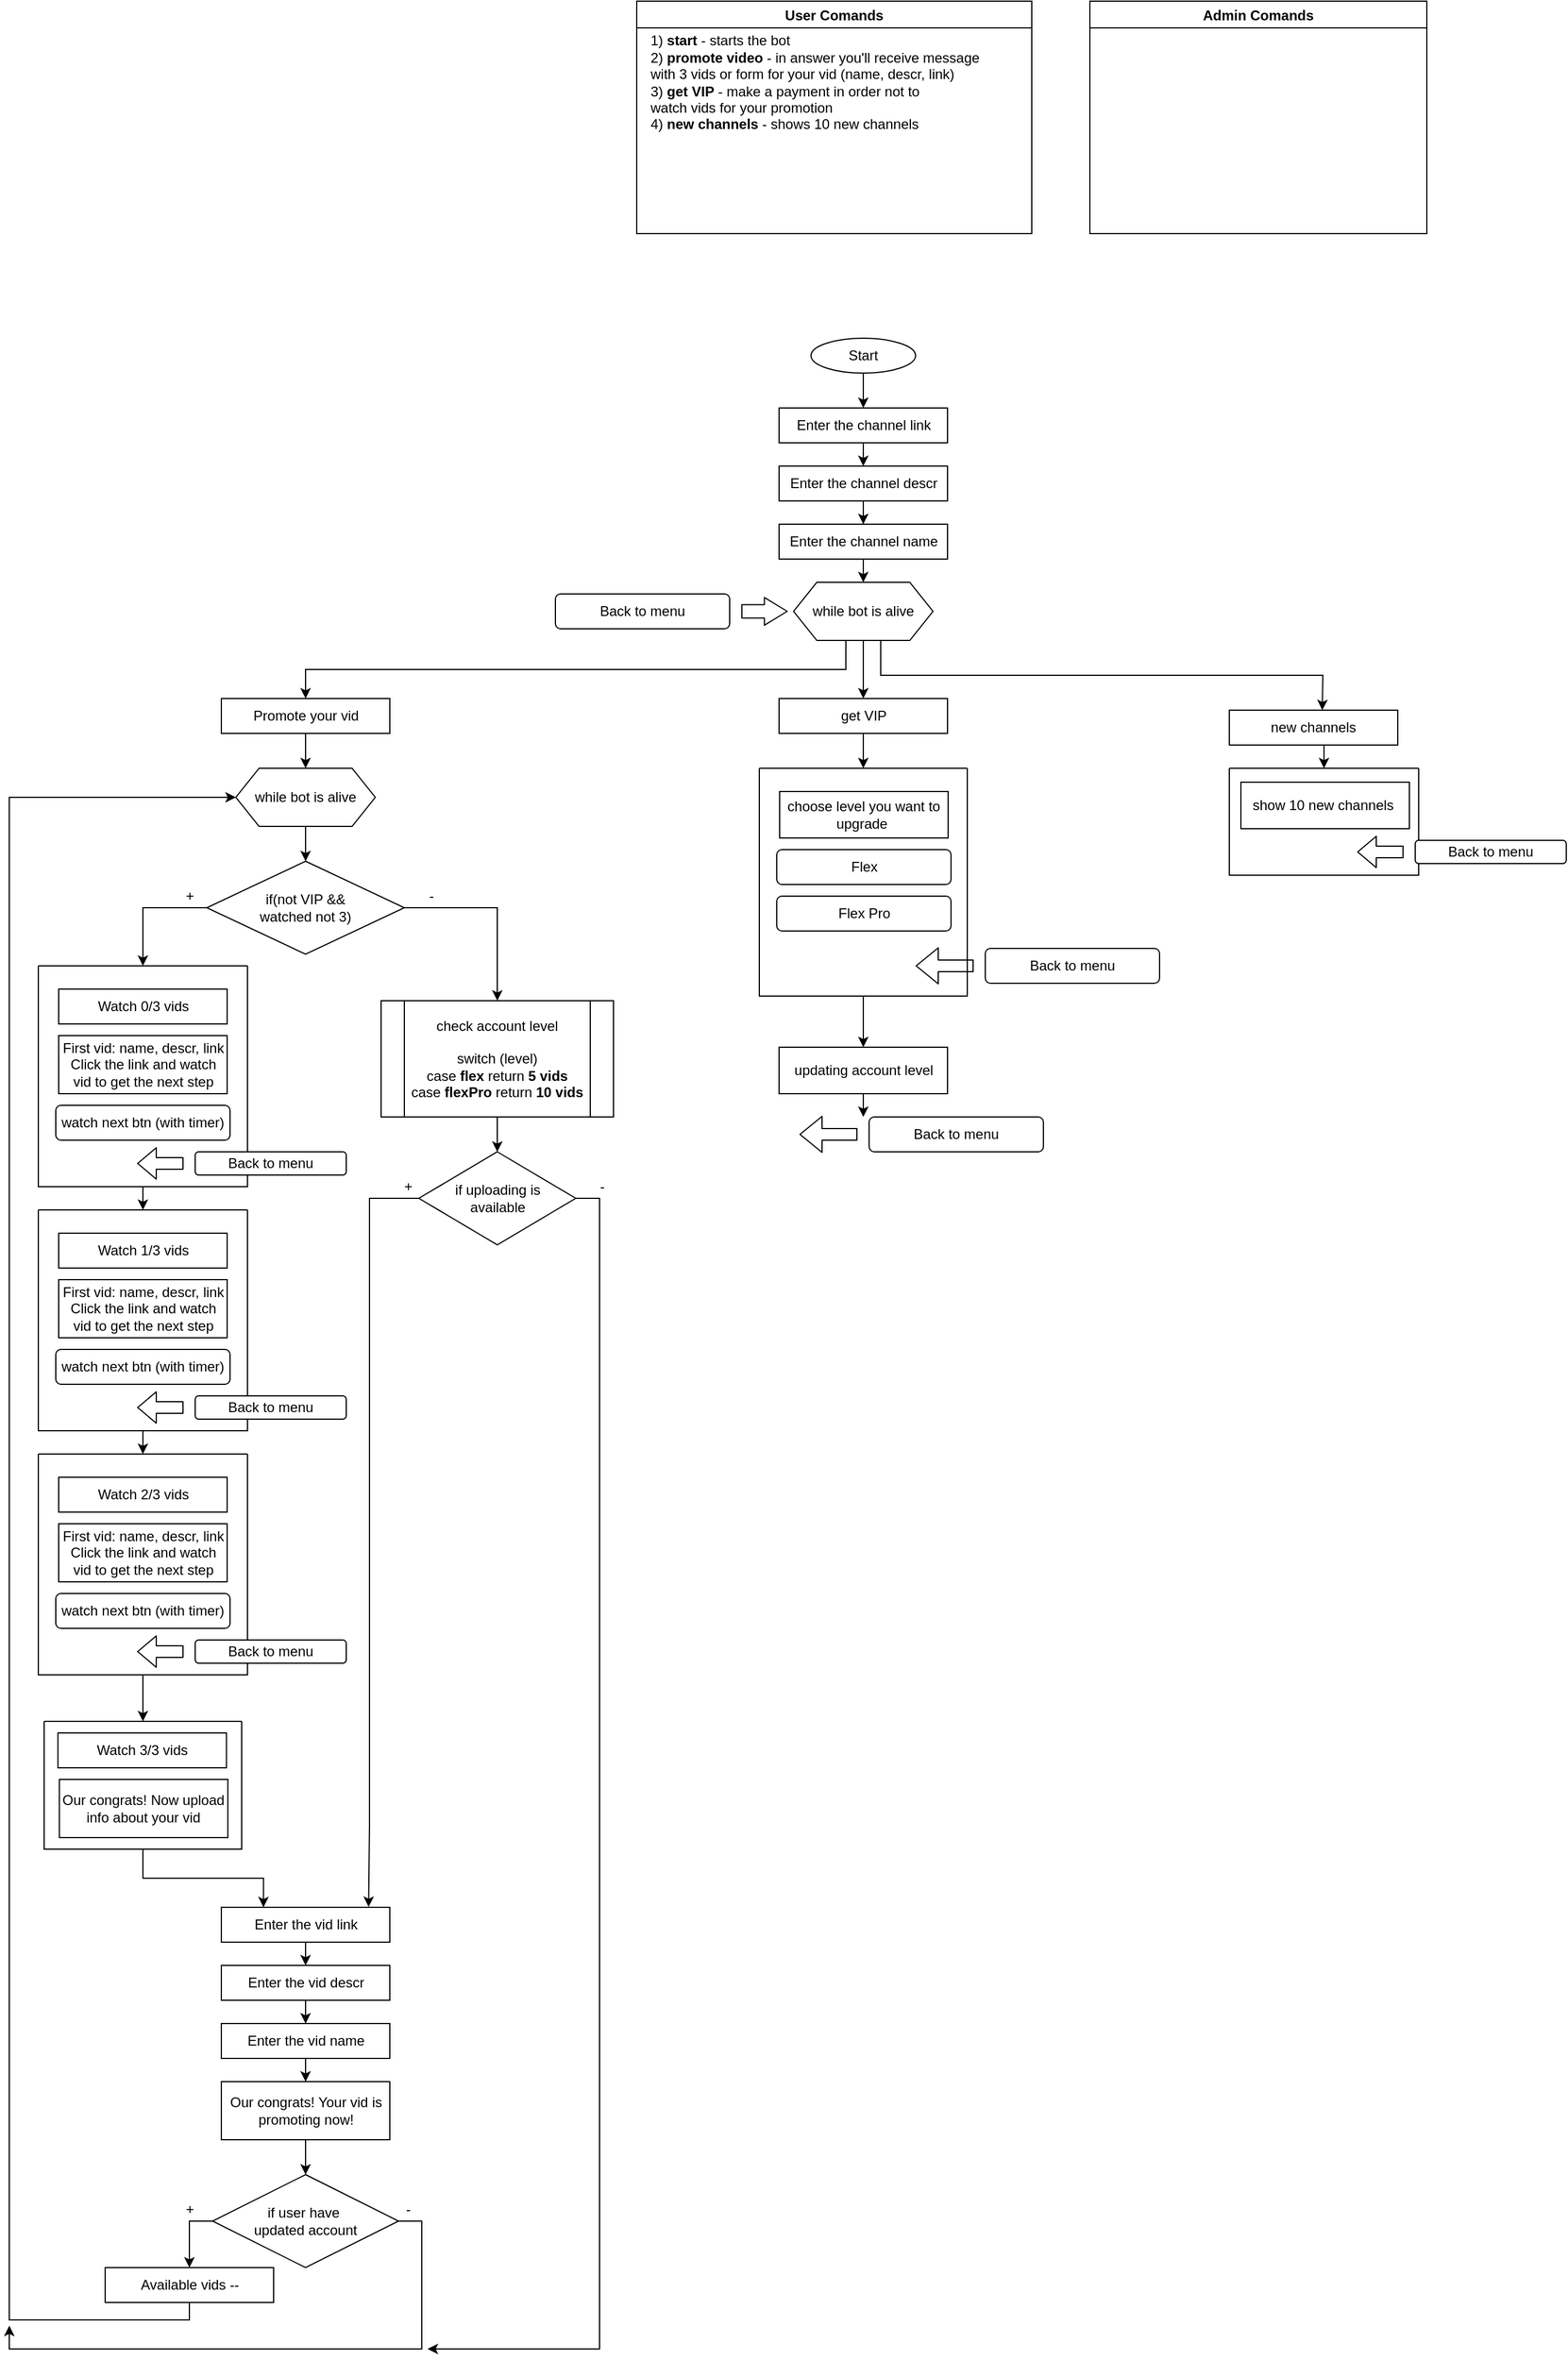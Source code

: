 <mxfile version="14.8.2" type="github">
  <diagram id="2JlSJU5_JV4PX27yQQXT" name="Page-1">
    <mxGraphModel dx="2910" dy="929" grid="1" gridSize="10" guides="1" tooltips="1" connect="1" arrows="1" fold="1" page="0" pageScale="1" pageWidth="827" pageHeight="1169" math="0" shadow="0">
      <root>
        <mxCell id="0" />
        <mxCell id="1" parent="0" />
        <mxCell id="bYdds7if1w0mErr0JuUY-1" value="User Comands" style="swimlane;" vertex="1" parent="1">
          <mxGeometry x="-440" y="120" width="340" height="200" as="geometry" />
        </mxCell>
        <mxCell id="bYdds7if1w0mErr0JuUY-2" value="1) &lt;b&gt;start&lt;/b&gt; - starts the bot&lt;br&gt;&lt;div&gt;2) &lt;b&gt;promote video&lt;/b&gt; - in answer you&#39;ll receive message&amp;nbsp;&lt;/div&gt;&lt;div&gt;&lt;span&gt;with 3 vids or form for your vid (name, descr, link)&lt;/span&gt;&lt;/div&gt;&lt;div&gt;3) &lt;b&gt;get VIP&lt;/b&gt;&amp;nbsp;- make a payment in order not to&amp;nbsp;&lt;/div&gt;&lt;div&gt;watch vids for your promotion&lt;/div&gt;&lt;div&gt;4) &lt;b&gt;new channels&lt;/b&gt;&amp;nbsp;- shows 10 new channels&lt;/div&gt;" style="text;html=1;align=left;verticalAlign=middle;resizable=0;points=[];autosize=1;strokeColor=none;" vertex="1" parent="bYdds7if1w0mErr0JuUY-1">
          <mxGeometry x="10" y="25" width="300" height="90" as="geometry" />
        </mxCell>
        <mxCell id="bYdds7if1w0mErr0JuUY-3" value="Admin Comands" style="swimlane;" vertex="1" parent="1">
          <mxGeometry x="-50" y="120" width="290" height="200" as="geometry" />
        </mxCell>
        <mxCell id="bYdds7if1w0mErr0JuUY-9" value="" style="edgeStyle=orthogonalEdgeStyle;rounded=0;orthogonalLoop=1;jettySize=auto;html=1;" edge="1" parent="1" source="bYdds7if1w0mErr0JuUY-5" target="bYdds7if1w0mErr0JuUY-8">
          <mxGeometry relative="1" as="geometry" />
        </mxCell>
        <mxCell id="bYdds7if1w0mErr0JuUY-5" value="Start" style="ellipse;whiteSpace=wrap;html=1;" vertex="1" parent="1">
          <mxGeometry x="-290" y="410" width="90" height="30" as="geometry" />
        </mxCell>
        <mxCell id="bYdds7if1w0mErr0JuUY-109" value="" style="edgeStyle=orthogonalEdgeStyle;rounded=0;orthogonalLoop=1;jettySize=auto;html=1;" edge="1" parent="1" source="bYdds7if1w0mErr0JuUY-6" target="bYdds7if1w0mErr0JuUY-97">
          <mxGeometry relative="1" as="geometry" />
        </mxCell>
        <mxCell id="bYdds7if1w0mErr0JuUY-6" value="Enter the channel name" style="rounded=0;whiteSpace=wrap;html=1;" vertex="1" parent="1">
          <mxGeometry x="-317.5" y="570" width="145" height="30" as="geometry" />
        </mxCell>
        <mxCell id="bYdds7if1w0mErr0JuUY-11" value="" style="edgeStyle=orthogonalEdgeStyle;rounded=0;orthogonalLoop=1;jettySize=auto;html=1;" edge="1" parent="1" source="bYdds7if1w0mErr0JuUY-7" target="bYdds7if1w0mErr0JuUY-6">
          <mxGeometry relative="1" as="geometry" />
        </mxCell>
        <mxCell id="bYdds7if1w0mErr0JuUY-7" value="Enter the channel descr" style="rounded=0;whiteSpace=wrap;html=1;" vertex="1" parent="1">
          <mxGeometry x="-317.5" y="520" width="145" height="30" as="geometry" />
        </mxCell>
        <mxCell id="bYdds7if1w0mErr0JuUY-10" style="edgeStyle=orthogonalEdgeStyle;rounded=0;orthogonalLoop=1;jettySize=auto;html=1;exitX=0.5;exitY=1;exitDx=0;exitDy=0;entryX=0.5;entryY=0;entryDx=0;entryDy=0;" edge="1" parent="1" source="bYdds7if1w0mErr0JuUY-8" target="bYdds7if1w0mErr0JuUY-7">
          <mxGeometry relative="1" as="geometry" />
        </mxCell>
        <mxCell id="bYdds7if1w0mErr0JuUY-8" value="Enter the channel link" style="rounded=0;whiteSpace=wrap;html=1;" vertex="1" parent="1">
          <mxGeometry x="-317.5" y="470" width="145" height="30" as="geometry" />
        </mxCell>
        <mxCell id="bYdds7if1w0mErr0JuUY-63" value="" style="edgeStyle=orthogonalEdgeStyle;rounded=0;orthogonalLoop=1;jettySize=auto;html=1;" edge="1" parent="1" source="bYdds7if1w0mErr0JuUY-12" target="bYdds7if1w0mErr0JuUY-61">
          <mxGeometry relative="1" as="geometry" />
        </mxCell>
        <mxCell id="bYdds7if1w0mErr0JuUY-12" value="Promote your vid" style="rounded=0;whiteSpace=wrap;html=1;" vertex="1" parent="1">
          <mxGeometry x="-797.5" y="720" width="145" height="30" as="geometry" />
        </mxCell>
        <mxCell id="bYdds7if1w0mErr0JuUY-92" style="edgeStyle=orthogonalEdgeStyle;rounded=0;orthogonalLoop=1;jettySize=auto;html=1;" edge="1" parent="1" source="bYdds7if1w0mErr0JuUY-13" target="bYdds7if1w0mErr0JuUY-86">
          <mxGeometry relative="1" as="geometry" />
        </mxCell>
        <mxCell id="bYdds7if1w0mErr0JuUY-13" value="get VIP" style="rounded=0;whiteSpace=wrap;html=1;" vertex="1" parent="1">
          <mxGeometry x="-317.5" y="720" width="145" height="30" as="geometry" />
        </mxCell>
        <mxCell id="bYdds7if1w0mErr0JuUY-121" style="edgeStyle=orthogonalEdgeStyle;rounded=0;orthogonalLoop=1;jettySize=auto;html=1;exitX=0.5;exitY=1;exitDx=0;exitDy=0;entryX=0.5;entryY=0;entryDx=0;entryDy=0;" edge="1" parent="1" source="bYdds7if1w0mErr0JuUY-14" target="bYdds7if1w0mErr0JuUY-117">
          <mxGeometry relative="1" as="geometry" />
        </mxCell>
        <mxCell id="bYdds7if1w0mErr0JuUY-14" value="new channels" style="rounded=0;whiteSpace=wrap;html=1;" vertex="1" parent="1">
          <mxGeometry x="70" y="730" width="145" height="30" as="geometry" />
        </mxCell>
        <mxCell id="bYdds7if1w0mErr0JuUY-49" style="edgeStyle=orthogonalEdgeStyle;rounded=0;orthogonalLoop=1;jettySize=auto;html=1;exitX=0;exitY=0.5;exitDx=0;exitDy=0;" edge="1" parent="1" source="bYdds7if1w0mErr0JuUY-18" target="bYdds7if1w0mErr0JuUY-40">
          <mxGeometry relative="1" as="geometry" />
        </mxCell>
        <mxCell id="bYdds7if1w0mErr0JuUY-67" style="edgeStyle=orthogonalEdgeStyle;rounded=0;orthogonalLoop=1;jettySize=auto;html=1;exitX=1;exitY=0.5;exitDx=0;exitDy=0;" edge="1" parent="1" source="bYdds7if1w0mErr0JuUY-18" target="bYdds7if1w0mErr0JuUY-64">
          <mxGeometry relative="1" as="geometry" />
        </mxCell>
        <mxCell id="bYdds7if1w0mErr0JuUY-18" value="if(not VIP &amp;amp;&amp;amp; &lt;br&gt;watched not 3)" style="rhombus;whiteSpace=wrap;html=1;" vertex="1" parent="1">
          <mxGeometry x="-810" y="860" width="170" height="80" as="geometry" />
        </mxCell>
        <mxCell id="bYdds7if1w0mErr0JuUY-59" value="" style="edgeStyle=orthogonalEdgeStyle;rounded=0;orthogonalLoop=1;jettySize=auto;html=1;" edge="1" parent="1" source="bYdds7if1w0mErr0JuUY-35" target="bYdds7if1w0mErr0JuUY-58">
          <mxGeometry relative="1" as="geometry" />
        </mxCell>
        <mxCell id="bYdds7if1w0mErr0JuUY-35" value="Enter the vid name" style="rounded=0;whiteSpace=wrap;html=1;" vertex="1" parent="1">
          <mxGeometry x="-797.5" y="1860" width="145" height="30" as="geometry" />
        </mxCell>
        <mxCell id="bYdds7if1w0mErr0JuUY-36" value="" style="edgeStyle=orthogonalEdgeStyle;rounded=0;orthogonalLoop=1;jettySize=auto;html=1;" edge="1" parent="1" source="bYdds7if1w0mErr0JuUY-37" target="bYdds7if1w0mErr0JuUY-35">
          <mxGeometry relative="1" as="geometry" />
        </mxCell>
        <mxCell id="bYdds7if1w0mErr0JuUY-37" value="Enter the vid descr" style="rounded=0;whiteSpace=wrap;html=1;" vertex="1" parent="1">
          <mxGeometry x="-797.5" y="1810" width="145" height="30" as="geometry" />
        </mxCell>
        <mxCell id="bYdds7if1w0mErr0JuUY-38" style="edgeStyle=orthogonalEdgeStyle;rounded=0;orthogonalLoop=1;jettySize=auto;html=1;exitX=0.5;exitY=1;exitDx=0;exitDy=0;entryX=0.5;entryY=0;entryDx=0;entryDy=0;" edge="1" parent="1" source="bYdds7if1w0mErr0JuUY-39" target="bYdds7if1w0mErr0JuUY-37">
          <mxGeometry relative="1" as="geometry" />
        </mxCell>
        <mxCell id="bYdds7if1w0mErr0JuUY-39" value="Enter the vid link" style="rounded=0;whiteSpace=wrap;html=1;" vertex="1" parent="1">
          <mxGeometry x="-797.5" y="1760" width="145" height="30" as="geometry" />
        </mxCell>
        <mxCell id="bYdds7if1w0mErr0JuUY-54" style="edgeStyle=orthogonalEdgeStyle;rounded=0;orthogonalLoop=1;jettySize=auto;html=1;exitX=0.5;exitY=1;exitDx=0;exitDy=0;entryX=0.5;entryY=0;entryDx=0;entryDy=0;" edge="1" parent="1" source="bYdds7if1w0mErr0JuUY-40" target="bYdds7if1w0mErr0JuUY-41">
          <mxGeometry relative="1" as="geometry" />
        </mxCell>
        <mxCell id="bYdds7if1w0mErr0JuUY-40" value="" style="swimlane;startSize=0;" vertex="1" parent="1">
          <mxGeometry x="-955" y="950" width="180" height="190" as="geometry">
            <mxRectangle x="-640" y="790" width="50" height="40" as="alternateBounds" />
          </mxGeometry>
        </mxCell>
        <mxCell id="bYdds7if1w0mErr0JuUY-20" value="Watch 0/3 vids" style="rounded=0;whiteSpace=wrap;html=1;" vertex="1" parent="bYdds7if1w0mErr0JuUY-40">
          <mxGeometry x="17.5" y="20" width="145" height="30" as="geometry" />
        </mxCell>
        <mxCell id="bYdds7if1w0mErr0JuUY-23" value="First vid: name, descr, link&lt;br&gt;Click the link and watch vid to get the next step" style="rounded=0;whiteSpace=wrap;html=1;" vertex="1" parent="bYdds7if1w0mErr0JuUY-40">
          <mxGeometry x="17.5" y="60" width="145" height="50" as="geometry" />
        </mxCell>
        <mxCell id="bYdds7if1w0mErr0JuUY-24" value="watch next btn (with timer)" style="rounded=1;whiteSpace=wrap;html=1;" vertex="1" parent="bYdds7if1w0mErr0JuUY-40">
          <mxGeometry x="15" y="120" width="150" height="30" as="geometry" />
        </mxCell>
        <mxCell id="bYdds7if1w0mErr0JuUY-98" value="" style="shape=flexArrow;endArrow=classic;html=1;endWidth=16;endSize=5;" edge="1" parent="bYdds7if1w0mErr0JuUY-40">
          <mxGeometry width="50" height="50" relative="1" as="geometry">
            <mxPoint x="125" y="170" as="sourcePoint" />
            <mxPoint x="85" y="170" as="targetPoint" />
          </mxGeometry>
        </mxCell>
        <mxCell id="bYdds7if1w0mErr0JuUY-55" style="edgeStyle=orthogonalEdgeStyle;rounded=0;orthogonalLoop=1;jettySize=auto;html=1;exitX=0.5;exitY=1;exitDx=0;exitDy=0;entryX=0.5;entryY=0;entryDx=0;entryDy=0;" edge="1" parent="1" source="bYdds7if1w0mErr0JuUY-41" target="bYdds7if1w0mErr0JuUY-45">
          <mxGeometry relative="1" as="geometry" />
        </mxCell>
        <mxCell id="bYdds7if1w0mErr0JuUY-41" value="" style="swimlane;startSize=0;" vertex="1" parent="1">
          <mxGeometry x="-955" y="1160" width="180" height="190" as="geometry">
            <mxRectangle x="-640" y="980" width="50" height="40" as="alternateBounds" />
          </mxGeometry>
        </mxCell>
        <mxCell id="bYdds7if1w0mErr0JuUY-42" value="Watch 1/3 vids" style="rounded=0;whiteSpace=wrap;html=1;" vertex="1" parent="bYdds7if1w0mErr0JuUY-41">
          <mxGeometry x="17.5" y="20" width="145" height="30" as="geometry" />
        </mxCell>
        <mxCell id="bYdds7if1w0mErr0JuUY-43" value="First vid: name, descr, link&lt;br&gt;Click the link and watch vid to get the next step" style="rounded=0;whiteSpace=wrap;html=1;" vertex="1" parent="bYdds7if1w0mErr0JuUY-41">
          <mxGeometry x="17.5" y="60" width="145" height="50" as="geometry" />
        </mxCell>
        <mxCell id="bYdds7if1w0mErr0JuUY-44" value="watch next btn (with timer)" style="rounded=1;whiteSpace=wrap;html=1;" vertex="1" parent="bYdds7if1w0mErr0JuUY-41">
          <mxGeometry x="15" y="120" width="150" height="30" as="geometry" />
        </mxCell>
        <mxCell id="bYdds7if1w0mErr0JuUY-56" style="edgeStyle=orthogonalEdgeStyle;rounded=0;orthogonalLoop=1;jettySize=auto;html=1;exitX=0.5;exitY=1;exitDx=0;exitDy=0;entryX=0.5;entryY=0;entryDx=0;entryDy=0;" edge="1" parent="1" source="bYdds7if1w0mErr0JuUY-45" target="bYdds7if1w0mErr0JuUY-52">
          <mxGeometry relative="1" as="geometry" />
        </mxCell>
        <mxCell id="bYdds7if1w0mErr0JuUY-45" value="" style="swimlane;startSize=0;" vertex="1" parent="1">
          <mxGeometry x="-955" y="1370" width="180" height="190" as="geometry">
            <mxRectangle x="-640" y="790" width="50" height="40" as="alternateBounds" />
          </mxGeometry>
        </mxCell>
        <mxCell id="bYdds7if1w0mErr0JuUY-46" value="Watch 2/3 vids" style="rounded=0;whiteSpace=wrap;html=1;" vertex="1" parent="bYdds7if1w0mErr0JuUY-45">
          <mxGeometry x="17.5" y="20" width="145" height="30" as="geometry" />
        </mxCell>
        <mxCell id="bYdds7if1w0mErr0JuUY-47" value="First vid: name, descr, link&lt;br&gt;Click the link and watch vid to get the next step" style="rounded=0;whiteSpace=wrap;html=1;" vertex="1" parent="bYdds7if1w0mErr0JuUY-45">
          <mxGeometry x="17.5" y="60" width="145" height="50" as="geometry" />
        </mxCell>
        <mxCell id="bYdds7if1w0mErr0JuUY-48" value="watch next btn (with timer)" style="rounded=1;whiteSpace=wrap;html=1;" vertex="1" parent="bYdds7if1w0mErr0JuUY-45">
          <mxGeometry x="15" y="120" width="150" height="30" as="geometry" />
        </mxCell>
        <mxCell id="bYdds7if1w0mErr0JuUY-50" value="+" style="text;html=1;align=center;verticalAlign=middle;resizable=0;points=[];autosize=1;strokeColor=none;" vertex="1" parent="1">
          <mxGeometry x="-835" y="880" width="20" height="20" as="geometry" />
        </mxCell>
        <mxCell id="bYdds7if1w0mErr0JuUY-57" style="edgeStyle=orthogonalEdgeStyle;rounded=0;orthogonalLoop=1;jettySize=auto;html=1;entryX=0.25;entryY=0;entryDx=0;entryDy=0;" edge="1" parent="1" source="bYdds7if1w0mErr0JuUY-52" target="bYdds7if1w0mErr0JuUY-39">
          <mxGeometry relative="1" as="geometry" />
        </mxCell>
        <mxCell id="bYdds7if1w0mErr0JuUY-52" value="" style="swimlane;startSize=0;" vertex="1" parent="1">
          <mxGeometry x="-950" y="1600" width="170" height="110" as="geometry" />
        </mxCell>
        <mxCell id="bYdds7if1w0mErr0JuUY-32" value="Watch 3/3 vids" style="rounded=0;whiteSpace=wrap;html=1;" vertex="1" parent="bYdds7if1w0mErr0JuUY-52">
          <mxGeometry x="11.87" y="10" width="145" height="30" as="geometry" />
        </mxCell>
        <mxCell id="bYdds7if1w0mErr0JuUY-33" value="Our congrats! Now upload info about your vid" style="rounded=0;whiteSpace=wrap;html=1;" vertex="1" parent="bYdds7if1w0mErr0JuUY-52">
          <mxGeometry x="13.12" y="50" width="145" height="50" as="geometry" />
        </mxCell>
        <mxCell id="bYdds7if1w0mErr0JuUY-73" value="" style="edgeStyle=orthogonalEdgeStyle;rounded=0;orthogonalLoop=1;jettySize=auto;html=1;" edge="1" parent="1" source="bYdds7if1w0mErr0JuUY-58" target="bYdds7if1w0mErr0JuUY-72">
          <mxGeometry relative="1" as="geometry" />
        </mxCell>
        <mxCell id="bYdds7if1w0mErr0JuUY-58" value="Our congrats! Your vid is promoting now!" style="rounded=0;whiteSpace=wrap;html=1;" vertex="1" parent="1">
          <mxGeometry x="-797.5" y="1910" width="145" height="50" as="geometry" />
        </mxCell>
        <mxCell id="bYdds7if1w0mErr0JuUY-62" value="" style="edgeStyle=orthogonalEdgeStyle;rounded=0;orthogonalLoop=1;jettySize=auto;html=1;" edge="1" parent="1" source="bYdds7if1w0mErr0JuUY-61" target="bYdds7if1w0mErr0JuUY-18">
          <mxGeometry relative="1" as="geometry" />
        </mxCell>
        <mxCell id="bYdds7if1w0mErr0JuUY-61" value="while bot is alive" style="shape=hexagon;perimeter=hexagonPerimeter2;whiteSpace=wrap;html=1;fixedSize=1;" vertex="1" parent="1">
          <mxGeometry x="-785" y="780" width="120" height="50" as="geometry" />
        </mxCell>
        <mxCell id="bYdds7if1w0mErr0JuUY-70" value="" style="edgeStyle=orthogonalEdgeStyle;rounded=0;orthogonalLoop=1;jettySize=auto;html=1;" edge="1" parent="1" source="bYdds7if1w0mErr0JuUY-64" target="bYdds7if1w0mErr0JuUY-66">
          <mxGeometry relative="1" as="geometry" />
        </mxCell>
        <mxCell id="bYdds7if1w0mErr0JuUY-64" value="check account level&lt;br&gt;&lt;br&gt;switch (level)&lt;br&gt;case &lt;b&gt;flex&lt;/b&gt; return &lt;b&gt;5 vids&lt;/b&gt;&lt;br&gt;case &lt;b&gt;flexPro&lt;/b&gt; return &lt;b&gt;10 vids&lt;/b&gt;" style="shape=process;whiteSpace=wrap;html=1;backgroundOutline=1;" vertex="1" parent="1">
          <mxGeometry x="-660" y="980" width="200" height="100" as="geometry" />
        </mxCell>
        <mxCell id="bYdds7if1w0mErr0JuUY-69" style="edgeStyle=orthogonalEdgeStyle;rounded=0;orthogonalLoop=1;jettySize=auto;html=1;entryX=0.874;entryY=-0.011;entryDx=0;entryDy=0;entryPerimeter=0;" edge="1" parent="1" source="bYdds7if1w0mErr0JuUY-66" target="bYdds7if1w0mErr0JuUY-39">
          <mxGeometry relative="1" as="geometry">
            <mxPoint x="-670" y="1690" as="targetPoint" />
            <Array as="points">
              <mxPoint x="-670" y="1150" />
              <mxPoint x="-670" y="1690" />
              <mxPoint x="-671" y="1690" />
            </Array>
          </mxGeometry>
        </mxCell>
        <mxCell id="bYdds7if1w0mErr0JuUY-82" style="edgeStyle=orthogonalEdgeStyle;rounded=0;orthogonalLoop=1;jettySize=auto;html=1;exitX=1;exitY=0.5;exitDx=0;exitDy=0;" edge="1" parent="1" source="bYdds7if1w0mErr0JuUY-66">
          <mxGeometry relative="1" as="geometry">
            <mxPoint x="-620" y="2140" as="targetPoint" />
            <Array as="points">
              <mxPoint x="-472" y="1150" />
              <mxPoint x="-472" y="2140" />
            </Array>
          </mxGeometry>
        </mxCell>
        <mxCell id="bYdds7if1w0mErr0JuUY-66" value="if uploading is&lt;br&gt;available" style="rhombus;whiteSpace=wrap;html=1;" vertex="1" parent="1">
          <mxGeometry x="-627.5" y="1110" width="135" height="80" as="geometry" />
        </mxCell>
        <mxCell id="bYdds7if1w0mErr0JuUY-68" value="-" style="text;html=1;align=center;verticalAlign=middle;resizable=0;points=[];autosize=1;strokeColor=none;" vertex="1" parent="1">
          <mxGeometry x="-627.5" y="880" width="20" height="20" as="geometry" />
        </mxCell>
        <mxCell id="bYdds7if1w0mErr0JuUY-71" value="+" style="text;html=1;align=center;verticalAlign=middle;resizable=0;points=[];autosize=1;strokeColor=none;" vertex="1" parent="1">
          <mxGeometry x="-647.5" y="1130" width="20" height="20" as="geometry" />
        </mxCell>
        <mxCell id="bYdds7if1w0mErr0JuUY-75" style="edgeStyle=orthogonalEdgeStyle;rounded=0;orthogonalLoop=1;jettySize=auto;html=1;exitX=0;exitY=0.5;exitDx=0;exitDy=0;" edge="1" parent="1" source="bYdds7if1w0mErr0JuUY-72" target="bYdds7if1w0mErr0JuUY-74">
          <mxGeometry relative="1" as="geometry" />
        </mxCell>
        <mxCell id="bYdds7if1w0mErr0JuUY-79" style="edgeStyle=orthogonalEdgeStyle;rounded=0;orthogonalLoop=1;jettySize=auto;html=1;exitX=1;exitY=0.5;exitDx=0;exitDy=0;" edge="1" parent="1" source="bYdds7if1w0mErr0JuUY-72">
          <mxGeometry relative="1" as="geometry">
            <mxPoint x="-980" y="2120" as="targetPoint" />
            <Array as="points">
              <mxPoint x="-625" y="2030" />
              <mxPoint x="-625" y="2140" />
              <mxPoint x="-980" y="2140" />
            </Array>
          </mxGeometry>
        </mxCell>
        <mxCell id="bYdds7if1w0mErr0JuUY-72" value="if user have&amp;nbsp;&lt;br&gt;updated account" style="rhombus;whiteSpace=wrap;html=1;" vertex="1" parent="1">
          <mxGeometry x="-805" y="1990" width="160" height="80" as="geometry" />
        </mxCell>
        <mxCell id="bYdds7if1w0mErr0JuUY-78" style="edgeStyle=orthogonalEdgeStyle;rounded=0;orthogonalLoop=1;jettySize=auto;html=1;entryX=0;entryY=0.5;entryDx=0;entryDy=0;" edge="1" parent="1" source="bYdds7if1w0mErr0JuUY-74" target="bYdds7if1w0mErr0JuUY-61">
          <mxGeometry relative="1" as="geometry">
            <Array as="points">
              <mxPoint x="-980" y="2115" />
              <mxPoint x="-980" y="805" />
            </Array>
          </mxGeometry>
        </mxCell>
        <mxCell id="bYdds7if1w0mErr0JuUY-74" value="Available vids --" style="rounded=0;whiteSpace=wrap;html=1;" vertex="1" parent="1">
          <mxGeometry x="-897.5" y="2070" width="145" height="30" as="geometry" />
        </mxCell>
        <mxCell id="bYdds7if1w0mErr0JuUY-76" value="+" style="text;html=1;align=center;verticalAlign=middle;resizable=0;points=[];autosize=1;strokeColor=none;" vertex="1" parent="1">
          <mxGeometry x="-835" y="2010" width="20" height="20" as="geometry" />
        </mxCell>
        <mxCell id="bYdds7if1w0mErr0JuUY-80" value="-" style="text;html=1;align=center;verticalAlign=middle;resizable=0;points=[];autosize=1;strokeColor=none;" vertex="1" parent="1">
          <mxGeometry x="-480" y="1130" width="20" height="20" as="geometry" />
        </mxCell>
        <mxCell id="bYdds7if1w0mErr0JuUY-81" value="-" style="text;html=1;align=center;verticalAlign=middle;resizable=0;points=[];autosize=1;strokeColor=none;" vertex="1" parent="1">
          <mxGeometry x="-647.5" y="2010" width="20" height="20" as="geometry" />
        </mxCell>
        <mxCell id="bYdds7if1w0mErr0JuUY-111" value="" style="edgeStyle=orthogonalEdgeStyle;rounded=0;orthogonalLoop=1;jettySize=auto;html=1;" edge="1" parent="1" source="bYdds7if1w0mErr0JuUY-86" target="bYdds7if1w0mErr0JuUY-110">
          <mxGeometry relative="1" as="geometry" />
        </mxCell>
        <mxCell id="bYdds7if1w0mErr0JuUY-86" value="" style="swimlane;startSize=0;" vertex="1" parent="1">
          <mxGeometry x="-334.5" y="780" width="179" height="196" as="geometry">
            <mxRectangle x="-640" y="790" width="50" height="40" as="alternateBounds" />
          </mxGeometry>
        </mxCell>
        <mxCell id="bYdds7if1w0mErr0JuUY-83" value="choose level you want to upgrade&amp;nbsp;" style="rounded=0;whiteSpace=wrap;html=1;" vertex="1" parent="bYdds7if1w0mErr0JuUY-86">
          <mxGeometry x="17.5" y="20" width="145" height="40" as="geometry" />
        </mxCell>
        <mxCell id="bYdds7if1w0mErr0JuUY-84" value="Flex" style="rounded=1;whiteSpace=wrap;html=1;" vertex="1" parent="bYdds7if1w0mErr0JuUY-86">
          <mxGeometry x="15" y="70" width="150" height="30" as="geometry" />
        </mxCell>
        <mxCell id="bYdds7if1w0mErr0JuUY-85" value="Flex Pro" style="rounded=1;whiteSpace=wrap;html=1;" vertex="1" parent="bYdds7if1w0mErr0JuUY-86">
          <mxGeometry x="15" y="110" width="150" height="30" as="geometry" />
        </mxCell>
        <mxCell id="bYdds7if1w0mErr0JuUY-96" value="" style="shape=flexArrow;endArrow=classic;html=1;" edge="1" parent="bYdds7if1w0mErr0JuUY-86">
          <mxGeometry width="50" height="50" relative="1" as="geometry">
            <mxPoint x="184.5" y="170" as="sourcePoint" />
            <mxPoint x="134.5" y="170" as="targetPoint" />
          </mxGeometry>
        </mxCell>
        <mxCell id="bYdds7if1w0mErr0JuUY-104" style="edgeStyle=orthogonalEdgeStyle;rounded=0;orthogonalLoop=1;jettySize=auto;html=1;exitX=0.375;exitY=1;exitDx=0;exitDy=0;" edge="1" parent="1" source="bYdds7if1w0mErr0JuUY-97" target="bYdds7if1w0mErr0JuUY-12">
          <mxGeometry relative="1" as="geometry" />
        </mxCell>
        <mxCell id="bYdds7if1w0mErr0JuUY-105" style="edgeStyle=orthogonalEdgeStyle;rounded=0;orthogonalLoop=1;jettySize=auto;html=1;exitX=0.5;exitY=1;exitDx=0;exitDy=0;" edge="1" parent="1" source="bYdds7if1w0mErr0JuUY-97" target="bYdds7if1w0mErr0JuUY-13">
          <mxGeometry relative="1" as="geometry" />
        </mxCell>
        <mxCell id="bYdds7if1w0mErr0JuUY-106" style="edgeStyle=orthogonalEdgeStyle;rounded=0;orthogonalLoop=1;jettySize=auto;html=1;exitX=0.625;exitY=1;exitDx=0;exitDy=0;" edge="1" parent="1" source="bYdds7if1w0mErr0JuUY-97">
          <mxGeometry relative="1" as="geometry">
            <mxPoint x="150" y="730" as="targetPoint" />
          </mxGeometry>
        </mxCell>
        <mxCell id="bYdds7if1w0mErr0JuUY-97" value="while bot is alive" style="shape=hexagon;perimeter=hexagonPerimeter2;whiteSpace=wrap;html=1;fixedSize=1;" vertex="1" parent="1">
          <mxGeometry x="-305" y="620" width="120" height="50" as="geometry" />
        </mxCell>
        <mxCell id="bYdds7if1w0mErr0JuUY-99" value="Back to menu" style="rounded=1;whiteSpace=wrap;html=1;" vertex="1" parent="1">
          <mxGeometry x="-820" y="1110" width="130" height="20" as="geometry" />
        </mxCell>
        <mxCell id="bYdds7if1w0mErr0JuUY-100" value="" style="shape=flexArrow;endArrow=classic;html=1;endWidth=16;endSize=5;" edge="1" parent="1">
          <mxGeometry width="50" height="50" relative="1" as="geometry">
            <mxPoint x="-830" y="1330" as="sourcePoint" />
            <mxPoint x="-870" y="1330" as="targetPoint" />
          </mxGeometry>
        </mxCell>
        <mxCell id="bYdds7if1w0mErr0JuUY-101" value="Back to menu" style="rounded=1;whiteSpace=wrap;html=1;" vertex="1" parent="1">
          <mxGeometry x="-820" y="1320" width="130" height="20" as="geometry" />
        </mxCell>
        <mxCell id="bYdds7if1w0mErr0JuUY-102" value="" style="shape=flexArrow;endArrow=classic;html=1;endWidth=16;endSize=5;" edge="1" parent="1">
          <mxGeometry width="50" height="50" relative="1" as="geometry">
            <mxPoint x="-830" y="1540" as="sourcePoint" />
            <mxPoint x="-870" y="1540" as="targetPoint" />
          </mxGeometry>
        </mxCell>
        <mxCell id="bYdds7if1w0mErr0JuUY-103" value="Back to menu" style="rounded=1;whiteSpace=wrap;html=1;" vertex="1" parent="1">
          <mxGeometry x="-820" y="1530" width="130" height="20" as="geometry" />
        </mxCell>
        <mxCell id="bYdds7if1w0mErr0JuUY-107" value="" style="shape=flexArrow;endArrow=classic;html=1;width=11.395;endSize=6.209;endWidth=11.473;" edge="1" parent="1">
          <mxGeometry width="50" height="50" relative="1" as="geometry">
            <mxPoint x="-350" y="645" as="sourcePoint" />
            <mxPoint x="-310" y="645" as="targetPoint" />
          </mxGeometry>
        </mxCell>
        <mxCell id="bYdds7if1w0mErr0JuUY-108" value="Back to menu" style="rounded=1;whiteSpace=wrap;html=1;" vertex="1" parent="1">
          <mxGeometry x="-510" y="630" width="150" height="30" as="geometry" />
        </mxCell>
        <mxCell id="bYdds7if1w0mErr0JuUY-114" style="edgeStyle=orthogonalEdgeStyle;rounded=0;orthogonalLoop=1;jettySize=auto;html=1;exitX=0.5;exitY=1;exitDx=0;exitDy=0;" edge="1" parent="1" source="bYdds7if1w0mErr0JuUY-110">
          <mxGeometry relative="1" as="geometry">
            <mxPoint x="-245" y="1080" as="targetPoint" />
          </mxGeometry>
        </mxCell>
        <mxCell id="bYdds7if1w0mErr0JuUY-110" value="updating account level" style="rounded=0;whiteSpace=wrap;html=1;" vertex="1" parent="1">
          <mxGeometry x="-317.5" y="1020" width="145" height="40" as="geometry" />
        </mxCell>
        <mxCell id="bYdds7if1w0mErr0JuUY-112" value="" style="shape=flexArrow;endArrow=classic;html=1;" edge="1" parent="1">
          <mxGeometry width="50" height="50" relative="1" as="geometry">
            <mxPoint x="-250" y="1095" as="sourcePoint" />
            <mxPoint x="-300" y="1095.0" as="targetPoint" />
          </mxGeometry>
        </mxCell>
        <mxCell id="bYdds7if1w0mErr0JuUY-113" value="Back to menu" style="rounded=1;whiteSpace=wrap;html=1;" vertex="1" parent="1">
          <mxGeometry x="-240" y="1080" width="150" height="30" as="geometry" />
        </mxCell>
        <mxCell id="bYdds7if1w0mErr0JuUY-94" value="Back to menu" style="rounded=1;whiteSpace=wrap;html=1;" vertex="1" parent="1">
          <mxGeometry x="-140" y="935" width="150" height="30" as="geometry" />
        </mxCell>
        <mxCell id="bYdds7if1w0mErr0JuUY-117" value="" style="swimlane;startSize=0;" vertex="1" parent="1">
          <mxGeometry x="70" y="780" width="163" height="92" as="geometry" />
        </mxCell>
        <mxCell id="bYdds7if1w0mErr0JuUY-116" value="show 10 new channels&amp;nbsp;" style="rounded=0;whiteSpace=wrap;html=1;" vertex="1" parent="bYdds7if1w0mErr0JuUY-117">
          <mxGeometry x="10" y="12" width="145" height="40" as="geometry" />
        </mxCell>
        <mxCell id="bYdds7if1w0mErr0JuUY-118" value="" style="shape=flexArrow;endArrow=classic;html=1;endWidth=16;endSize=5;" edge="1" parent="1">
          <mxGeometry width="50" height="50" relative="1" as="geometry">
            <mxPoint x="220" y="852" as="sourcePoint" />
            <mxPoint x="180" y="852" as="targetPoint" />
          </mxGeometry>
        </mxCell>
        <mxCell id="bYdds7if1w0mErr0JuUY-119" value="Back to menu" style="rounded=1;whiteSpace=wrap;html=1;" vertex="1" parent="1">
          <mxGeometry x="230" y="842" width="130" height="20" as="geometry" />
        </mxCell>
      </root>
    </mxGraphModel>
  </diagram>
</mxfile>

